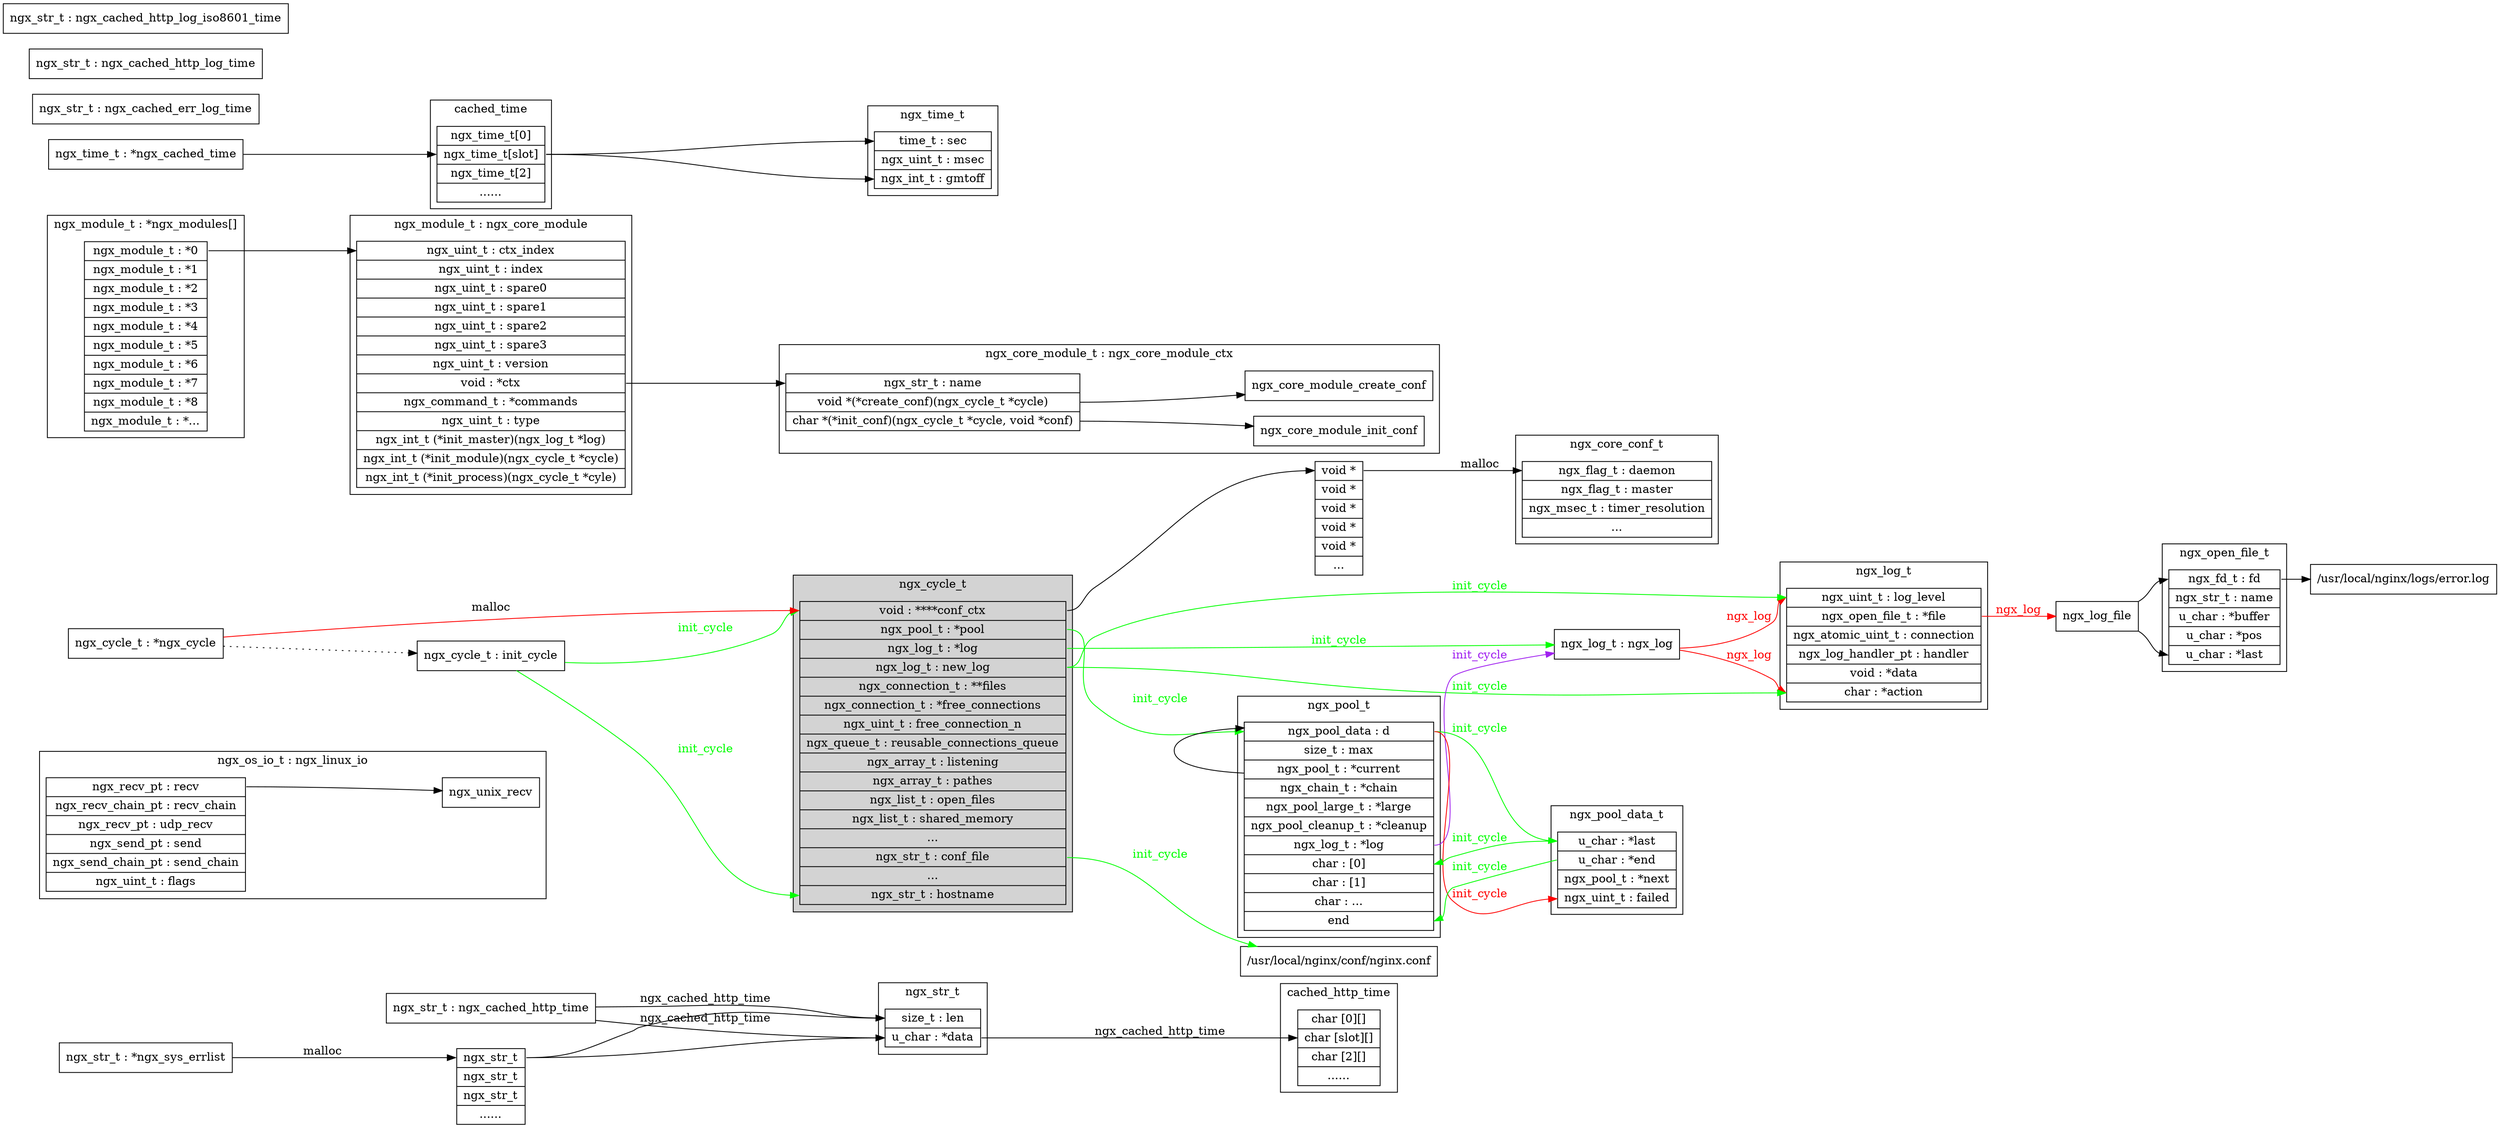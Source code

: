 digraph nginx {
    node [
        shape = "record",
    ];
    rank = same;
    rankdir = LR;


    subgraph cluster_ngx_str_t {
        label = "ngx_str_t";

        node_ngx_str_t [label = "<len>size_t : len | \
                                 <data>u_char : *data"];
    };

    subgraph cluster_ngx_linux_io {
        label = "ngx_os_io_t : ngx_linux_io";

        node_ngx_linux_io [
            label = "<recv>ngx_recv_pt : recv | \
                     <recv_chain>ngx_recv_chain_pt : recv_chain | \
                     <udp_recv>ngx_recv_pt : udp_recv | \
                     <send>ngx_send_pt : send | \
                     <send_chain>ngx_send_chain_pt : send_chain | \
                     <flags>ngx_uint_t : flags"];
        node_ngx_linux_io:recv -> ngx_unix_recv;
    };

    subgraph cluster_ngx_core_conf_t {
        label = "ngx_core_conf_t";

        node_ngx_core_conf_t [
            label = "<daemon>ngx_flag_t : daemon | \
                     <master>ngx_flag_t : master | \
                     <timer_resolution>ngx_msec_t : timer_resolution | \
                     <n>...",
        ];
    };
    node_ngx_cycle_conf_ctx:0 -> node_ngx_core_conf_t:daemon [
        label = "malloc",
    ];

    subgraph cluster_ngx_core_module_ctx {
        label = "ngx_core_module_t : ngx_core_module_ctx";

        node_ngx_core_module_ctx [
            label = "<name>ngx_str_t : name | \
                     <create_conf>void *(*create_conf)(ngx_cycle_t *cycle) | \
                     <init_conf>char \
                         *(*init_conf)(ngx_cycle_t *cycle, void *conf)",
        ];
        node_ngx_core_module_ctx:create_conf -> ngx_core_module_create_conf;
        node_ngx_core_module_ctx:init_conf -> ngx_core_module_init_conf;
    };
    subgraph cluster_ngx_core_module {
        label = "ngx_module_t : ngx_core_module";

        node_ngx_core_module [
            label = "<ctx_index>ngx_uint_t : ctx_index | \
                     <index>ngx_uint_t : index | \
                     <spare0>ngx_uint_t : spare0 | \
                     <spare1>ngx_uint_t : spare1 | \
                     <spare2>ngx_uint_t : spare2 | \
                     <spare3>ngx_uint_t : spare3 | \
                     <version>ngx_uint_t : version | \
                     <ctx>void : *ctx | \
                     <commands>ngx_command_t : *commands | \
                     <type>ngx_uint_t : type | \
                     <init_master>ngx_int_t (*init_master)(ngx_log_t *log) | \
                     <init_module>ngx_int_t \
                         (*init_module)(ngx_cycle_t *cycle) | \
                     <init_process>ngx_int_t \
                         (*init_process)(ngx_cycle_t *cyle)",
        ];
    };

    node_ngx_core_module:ctx -> node_ngx_core_module_ctx:name;

    subgraph cluster_ngx_modules {
        label = "ngx_module_t : *ngx_modules[]";

        node_ngx_modules [
            label = "<0>ngx_module_t : *0 | \
                     <1>ngx_module_t : *1 | \
                     <2>ngx_module_t : *2 | \
                     <3>ngx_module_t : *3 | \
                     <4>ngx_module_t : *4 | \
                     <5>ngx_module_t : *5 | \
                     <6>ngx_module_t : *6 | \
                     <7>ngx_module_t : *7 | \
                     <8>ngx_module_t : *8 | \
                     <n>ngx_module_t : *..."];
    };

    node_ngx_modules:0 -> node_ngx_core_module:ctx_index;

    subgraph cluster_ngx_open_file_t {
        label = "ngx_open_file_t";

        node_ngx_open_file_t [label = "<fd>ngx_fd_t : fd | \
                                       <name>ngx_str_t : name | \
                                       <buffer>u_char : *buffer | \
                                       <pos>u_char : *pos | \
                                       <last>u_char : *last"];
    };
    node_ngx_log_file [label = "<self>ngx_log_file"];
    node_prefix_error_log [label = "/usr/local/nginx/logs/error.log"];
    node_ngx_log_file:self -> node_ngx_open_file_t:fd;
    node_ngx_log_file:self -> node_ngx_open_file_t:last;
    node_ngx_open_file_t:fd -> node_prefix_error_log;

    subgraph cluster_ngx_log_t {
        label = "ngx_log_t";

        node_ngx_log_t [
            label = "<log_level>ngx_uint_t : log_level | \
                     <file>ngx_open_file_t : *file | \
                     <connection>ngx_atomic_uint_t : connection | \
                     <handler>ngx_log_handler_pt : handler | \
                     <data>void : *data | \
                     <action>char : *action",
        ];
    };
    node_ngx_log [label = "ngx_log_t : ngx_log"];

    node_ngx_log -> node_ngx_log_t:log_level [
        label = "ngx_log",
        color = "red",
        fontcolor = "red",
    ];
    node_ngx_log -> node_ngx_log_t:action [
        label = "ngx_log",
        color = "red",
        fontcolor = "red",
    ];
    node_ngx_log_t:file -> node_ngx_log_file [
        label = "ngx_log",
        color = "red",
        fontcolor = "red",
    ];

    node_ngx_cycle_conf_ctx [
        label = "<0>void * | \
                 <1>void * | \
                 <2>void * | \
                 <3>void * | \
                 <4>void * | \
                 <n>...",
    ];

    subgraph cluster_ngx_cycle_t {
        label = "ngx_cycle_t";
        style = "filled";

        node_ngx_cycle_t [
            label = "<conf_ctx>void : ****conf_ctx | \
                     <pool>ngx_pool_t : *pool | \
                     <log>ngx_log_t : *log | \
                     <new_log>ngx_log_t : new_log | \
                     <files>ngx_connection_t : **files | \
                     <free_connections>ngx_connection_t : *free_connections | \
                     <free_connection_n>ngx_uint_t : free_connection_n | \
                     <reusable_connections_queue>ngx_queue_t \
                         : reusable_connections_queue | \
                     <listening>ngx_array_t : listening | \
                     <pathes>ngx_array_t : pathes | \
                     <open_files>ngx_list_t : open_files | \
                     <shared_memory>ngx_list_t : shared_memory | \
                     <...>... | \
                     <conf_file>ngx_str_t : conf_file | \
                     <...>... | \
                     <hostname>ngx_str_t : hostname"];
    };
    node_init_cycle [label = "ngx_cycle_t : init_cycle"];
    node_ngx_cycle [label = "ngx_cycle_t : *ngx_cycle"];

    node_ngx_cycle -> node_init_cycle [
        style = "dotted",
    ];
    node_ngx_cycle -> node_ngx_cycle_t:conf_ctx [
        label = "malloc",
        color = "red",
    ];
    node_init_cycle -> node_ngx_cycle_t:conf_ctx [
        label = "init_cycle",
        color = "green",
        fontcolor = "green",
    ];
    node_init_cycle -> node_ngx_cycle_t:hostname [
        label = "init_cycle",
        color = "green",
        fontcolor = "green",
    ];
    node_ngx_cycle_t:conf_ctx -> node_ngx_cycle_conf_ctx:0;
    node_ngx_cycle_t:new_log -> node_ngx_log_t:log_level [
        label = "init_cycle",
        color = "green",
        fontcolor = "green",
    ];
    node_ngx_cycle_t:new_log -> node_ngx_log_t:action [
        label = "init_cycle",
        color = "green",
        fontcolor = "green",
    ];
    node_ngx_cycle_t:log -> node_ngx_log [
        label = "init_cycle",
        color = "green",
        fontcolor = "green",
    ];

    subgraph cluster_ngx_pool_t {
        label = "ngx_pool_t";

        node_ngx_pool_t [label = "<d>ngx_pool_data : d | \
                                  <max>size_t : max | \
                                  <current>ngx_pool_t : *current | \
                                  <chain>ngx_chain_t : *chain | \
                                  <large>ngx_pool_large_t : *large | \
                                  <cleanup>ngx_pool_cleanup_t : *cleanup | \
                                  <log>ngx_log_t : *log | \
                                  <0>char : [0] | \
                                  <1>char : [1] | \
                                  <n>char : ... | \
                                  <end>end"];
    };

    subgraph cluster_ngx_pool_data_t {
        label = "ngx_pool_data_t"
        node_ngx_pool_data_t [label = "<last>u_char : *last | \
                                       <end>u_char : *end | \
                                       <next>ngx_pool_t : *next | \
                                       <failed>ngx_uint_t : failed"];
    };

    node_ngx_sys_errlist [label = "ngx_str_t : *ngx_sys_errlist"];
    node_ngx_str_ts [label = "<1>ngx_str_t | \
                              <2>ngx_str_t | \
                              <3>ngx_str_t | \
                              <4>......"];
    node_ngx_sys_errlist -> node_ngx_str_ts:1 [
        label = "malloc",
    ];
    node_ngx_str_ts:1 -> node_ngx_str_t:len;
    node_ngx_str_ts:1 -> node_ngx_str_t:data;

    subgraph cluster_ngx_time_t {
        label = "ngx_time_t";

        node_ngx_time_t [label = "<sec>time_t : sec | \
                                  <mse>ngx_uint_t : msec | \
                                  <gmtoff>ngx_int_t : gmtoff"];
    };
    subgraph cluster_cached_time {
        label = "cached_time";
        node_cached_time [
            label = "<0>ngx_time_t[0] | \
                     <slot>ngx_time_t[slot] | \
                     <2>ngx_time_t[2] | \
                     <3>......",
        ];
    };
    subgraph cluster_cached_http_time {
        label = "cached_http_time";
        node_cached_http_time [
            label = "<0>char [0][] | \
                     <slot>char [slot][] | \
                     <2>char [2][] | \
                     <3>......",
        ];
    };
    node_ngx_cached_time [
        label = "ngx_time_t : *ngx_cached_time",
    ];
    node_ngx_cached_err_log_time [
        label = "ngx_str_t : ngx_cached_err_log_time",
    ];
    node_ngx_cached_http_time [
        label = "ngx_str_t : ngx_cached_http_time",
    ];
    node_ngx_cached_http_log_time [
        label = "ngx_str_t : ngx_cached_http_log_time",
    ];
    node_ngx_cached_http_log_iso8601_time [
        label = "ngx_str_t : ngx_cached_http_log_iso8601_time",
    ];

    node_ngx_cached_time -> node_cached_time:slot;
    node_cached_time:slot -> node_ngx_time_t:sec;
    node_cached_time:slot -> node_ngx_time_t:gmtoff;
    node_ngx_cached_http_time -> node_ngx_str_t:len [
        label = "ngx_cached_http_time",
    ];
    node_ngx_cached_http_time -> node_ngx_str_t:data [
        label = "ngx_cached_http_time",
    ];
    node_ngx_str_t:data -> node_cached_http_time:slot [
        label = "ngx_cached_http_time",
    ];

    node_ngx_cycle_t:pool -> node_ngx_pool_t:d [
        label = "init_cycle",
        color = "green",
        fontcolor = "green",
    ];
    node_prefix_nginx_conf [label = "/usr/local/nginx/conf/nginx.conf"];
    node_ngx_cycle_t:conf_file -> node_prefix_nginx_conf [
        label = "init_cycle",
        color = "green",
        fontcolor = "green",
    ];

    node_ngx_pool_t:d -> node_ngx_pool_data_t:last [
        label = "init_cycle",
        color = "green",
        fontcolor = "green",
    ];
    node_ngx_pool_t:d -> node_ngx_pool_data_t:failed [
        label = "init_cycle",
        color = "red",
        fontcolor = "red",
    ];
    node_ngx_pool_data_t:last -> node_ngx_pool_t:0 [
        label = "init_cycle",
        color = "green",
        fontcolor = "green",
    ];
    node_ngx_pool_data_t:end -> node_ngx_pool_t:end [
        label = "init_cycle",
        color = "green",
        fontcolor = "green",
    ];
    node_ngx_pool_t:log -> node_ngx_log [
        label = "init_cycle",
        color = "purple",
        fontcolor = "purple",
    ];
    node_ngx_pool_t:current -> node_ngx_pool_t:d;
}
